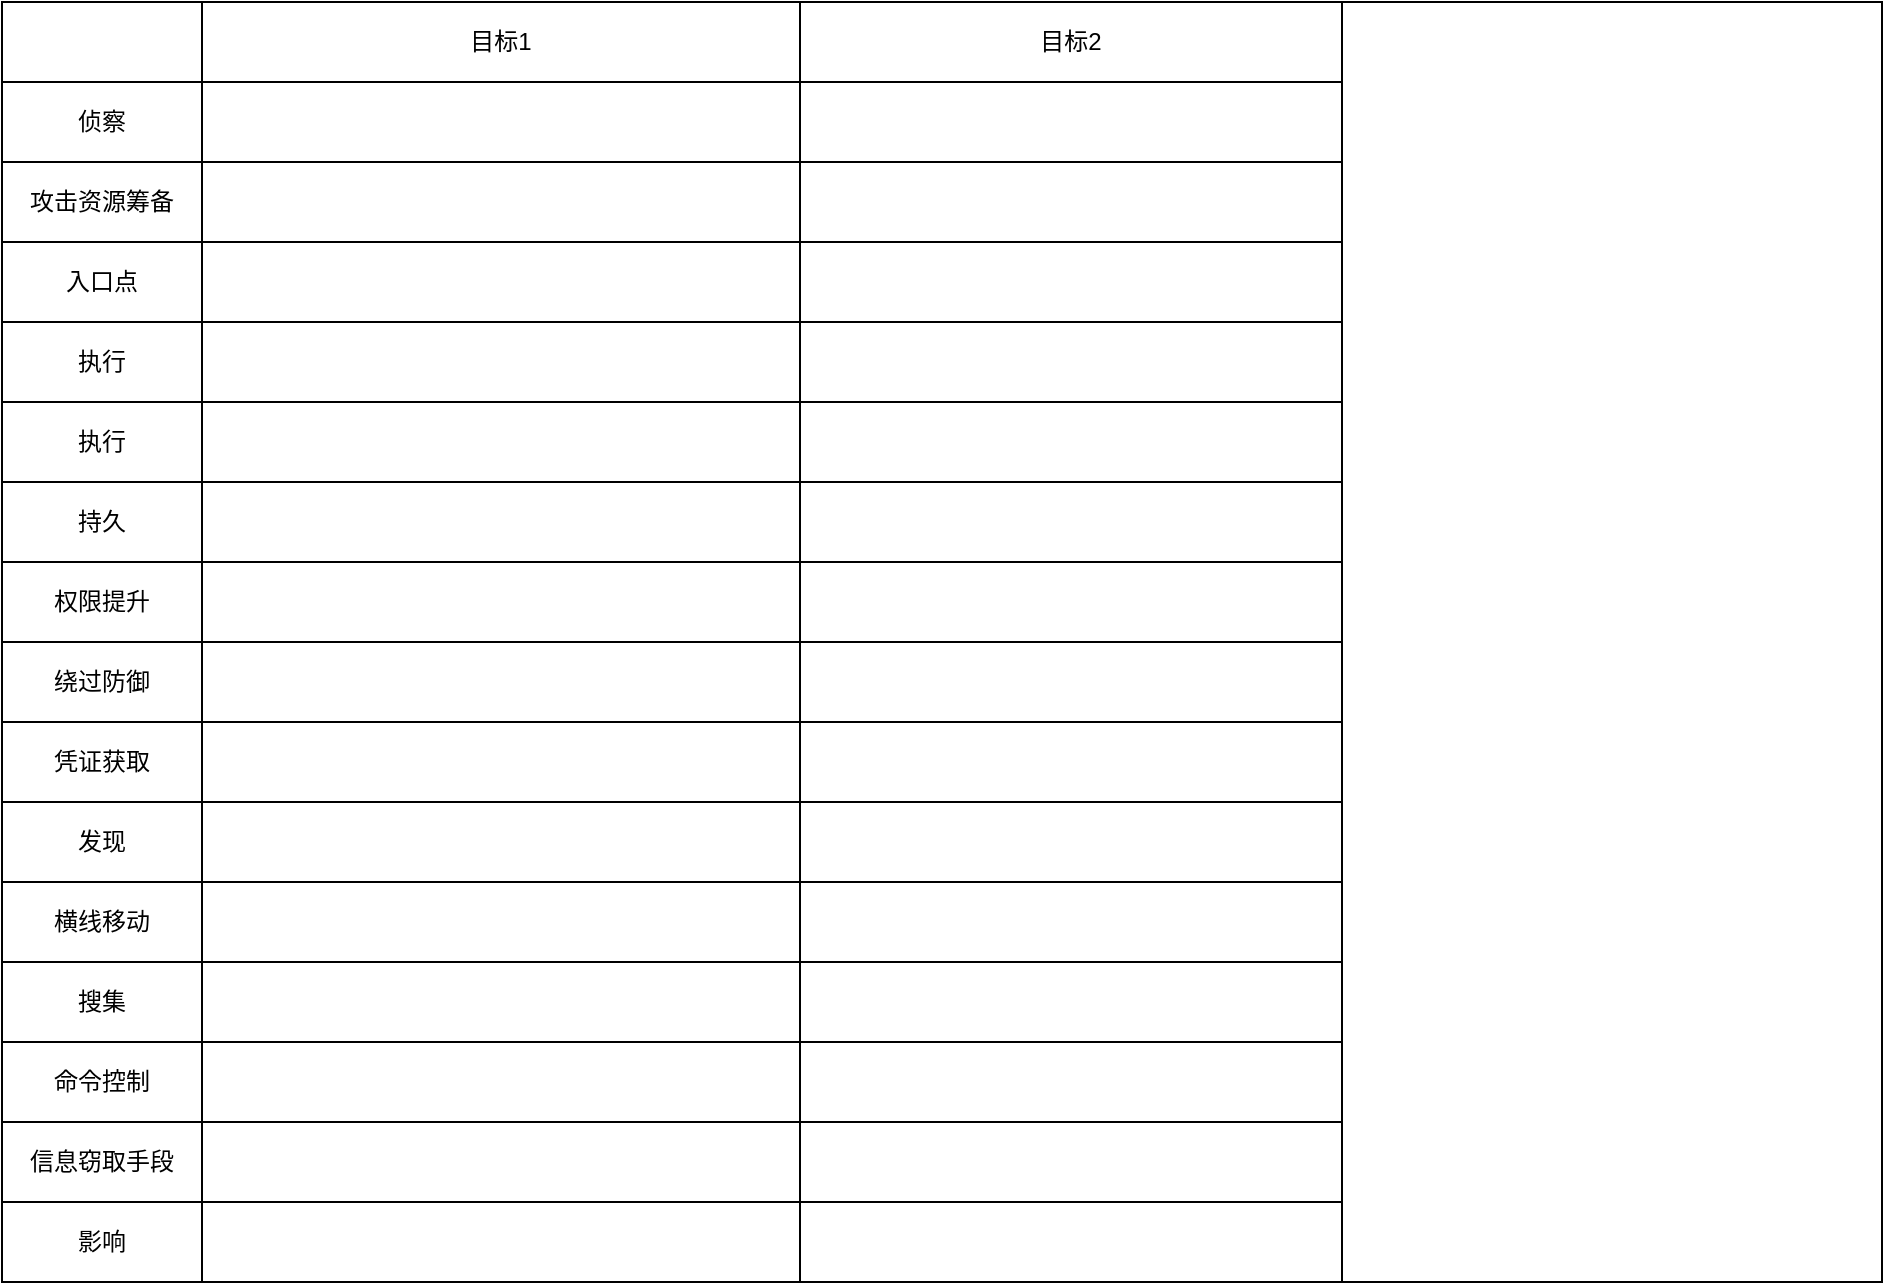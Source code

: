 <mxfile version="21.0.6" type="github">
  <diagram name="第 1 页" id="f9lIStY68VFxgaeeXOex">
    <mxGraphModel dx="1252" dy="1884" grid="1" gridSize="10" guides="1" tooltips="1" connect="1" arrows="1" fold="1" page="1" pageScale="1" pageWidth="827" pageHeight="1169" math="0" shadow="0">
      <root>
        <mxCell id="0" />
        <mxCell id="1" parent="0" />
        <mxCell id="gao_oj5QHQ_gCxG6J7-x-1" value="" style="rounded=0;whiteSpace=wrap;html=1;fontSize=17;" vertex="1" parent="1">
          <mxGeometry x="120" y="-510" width="940" height="640" as="geometry" />
        </mxCell>
        <mxCell id="gao_oj5QHQ_gCxG6J7-x-2" value="" style="shape=table;startSize=0;container=1;collapsible=0;childLayout=tableLayout;" vertex="1" parent="1">
          <mxGeometry x="120" y="-510" width="670" height="640" as="geometry" />
        </mxCell>
        <mxCell id="gao_oj5QHQ_gCxG6J7-x-3" value="" style="shape=tableRow;horizontal=0;startSize=0;swimlaneHead=0;swimlaneBody=0;strokeColor=inherit;top=0;left=0;bottom=0;right=0;collapsible=0;dropTarget=0;fillColor=none;points=[[0,0.5],[1,0.5]];portConstraint=eastwest;" vertex="1" parent="gao_oj5QHQ_gCxG6J7-x-2">
          <mxGeometry width="670" height="40" as="geometry" />
        </mxCell>
        <mxCell id="gao_oj5QHQ_gCxG6J7-x-4" value="" style="shape=partialRectangle;html=1;whiteSpace=wrap;connectable=0;strokeColor=inherit;overflow=hidden;fillColor=none;top=0;left=0;bottom=0;right=0;pointerEvents=1;" vertex="1" parent="gao_oj5QHQ_gCxG6J7-x-3">
          <mxGeometry width="100" height="40" as="geometry">
            <mxRectangle width="100" height="40" as="alternateBounds" />
          </mxGeometry>
        </mxCell>
        <mxCell id="gao_oj5QHQ_gCxG6J7-x-5" value="目标1" style="shape=partialRectangle;html=1;whiteSpace=wrap;connectable=0;strokeColor=inherit;overflow=hidden;fillColor=none;top=0;left=0;bottom=0;right=0;pointerEvents=1;" vertex="1" parent="gao_oj5QHQ_gCxG6J7-x-3">
          <mxGeometry x="100" width="299" height="40" as="geometry">
            <mxRectangle width="299" height="40" as="alternateBounds" />
          </mxGeometry>
        </mxCell>
        <mxCell id="gao_oj5QHQ_gCxG6J7-x-6" value="目标2" style="shape=partialRectangle;html=1;whiteSpace=wrap;connectable=0;strokeColor=inherit;overflow=hidden;fillColor=none;top=0;left=0;bottom=0;right=0;pointerEvents=1;" vertex="1" parent="gao_oj5QHQ_gCxG6J7-x-3">
          <mxGeometry x="399" width="271" height="40" as="geometry">
            <mxRectangle width="271" height="40" as="alternateBounds" />
          </mxGeometry>
        </mxCell>
        <mxCell id="gao_oj5QHQ_gCxG6J7-x-7" value="" style="shape=tableRow;horizontal=0;startSize=0;swimlaneHead=0;swimlaneBody=0;strokeColor=inherit;top=0;left=0;bottom=0;right=0;collapsible=0;dropTarget=0;fillColor=none;points=[[0,0.5],[1,0.5]];portConstraint=eastwest;" vertex="1" parent="gao_oj5QHQ_gCxG6J7-x-2">
          <mxGeometry y="40" width="670" height="40" as="geometry" />
        </mxCell>
        <mxCell id="gao_oj5QHQ_gCxG6J7-x-8" value="侦察" style="shape=partialRectangle;html=1;whiteSpace=wrap;connectable=0;strokeColor=inherit;overflow=hidden;fillColor=none;top=0;left=0;bottom=0;right=0;pointerEvents=1;" vertex="1" parent="gao_oj5QHQ_gCxG6J7-x-7">
          <mxGeometry width="100" height="40" as="geometry">
            <mxRectangle width="100" height="40" as="alternateBounds" />
          </mxGeometry>
        </mxCell>
        <mxCell id="gao_oj5QHQ_gCxG6J7-x-9" value="" style="shape=partialRectangle;html=1;whiteSpace=wrap;connectable=0;strokeColor=inherit;overflow=hidden;fillColor=none;top=0;left=0;bottom=0;right=0;pointerEvents=1;" vertex="1" parent="gao_oj5QHQ_gCxG6J7-x-7">
          <mxGeometry x="100" width="299" height="40" as="geometry">
            <mxRectangle width="299" height="40" as="alternateBounds" />
          </mxGeometry>
        </mxCell>
        <mxCell id="gao_oj5QHQ_gCxG6J7-x-10" value="" style="shape=partialRectangle;html=1;whiteSpace=wrap;connectable=0;strokeColor=inherit;overflow=hidden;fillColor=none;top=0;left=0;bottom=0;right=0;pointerEvents=1;" vertex="1" parent="gao_oj5QHQ_gCxG6J7-x-7">
          <mxGeometry x="399" width="271" height="40" as="geometry">
            <mxRectangle width="271" height="40" as="alternateBounds" />
          </mxGeometry>
        </mxCell>
        <mxCell id="gao_oj5QHQ_gCxG6J7-x-11" value="" style="shape=tableRow;horizontal=0;startSize=0;swimlaneHead=0;swimlaneBody=0;strokeColor=inherit;top=0;left=0;bottom=0;right=0;collapsible=0;dropTarget=0;fillColor=none;points=[[0,0.5],[1,0.5]];portConstraint=eastwest;" vertex="1" parent="gao_oj5QHQ_gCxG6J7-x-2">
          <mxGeometry y="80" width="670" height="40" as="geometry" />
        </mxCell>
        <mxCell id="gao_oj5QHQ_gCxG6J7-x-12" value="攻击资源筹备" style="shape=partialRectangle;html=1;whiteSpace=wrap;connectable=0;strokeColor=inherit;overflow=hidden;fillColor=none;top=0;left=0;bottom=0;right=0;pointerEvents=1;" vertex="1" parent="gao_oj5QHQ_gCxG6J7-x-11">
          <mxGeometry width="100" height="40" as="geometry">
            <mxRectangle width="100" height="40" as="alternateBounds" />
          </mxGeometry>
        </mxCell>
        <mxCell id="gao_oj5QHQ_gCxG6J7-x-13" value="" style="shape=partialRectangle;html=1;whiteSpace=wrap;connectable=0;strokeColor=inherit;overflow=hidden;fillColor=none;top=0;left=0;bottom=0;right=0;pointerEvents=1;" vertex="1" parent="gao_oj5QHQ_gCxG6J7-x-11">
          <mxGeometry x="100" width="299" height="40" as="geometry">
            <mxRectangle width="299" height="40" as="alternateBounds" />
          </mxGeometry>
        </mxCell>
        <mxCell id="gao_oj5QHQ_gCxG6J7-x-14" value="" style="shape=partialRectangle;html=1;whiteSpace=wrap;connectable=0;strokeColor=inherit;overflow=hidden;fillColor=none;top=0;left=0;bottom=0;right=0;pointerEvents=1;" vertex="1" parent="gao_oj5QHQ_gCxG6J7-x-11">
          <mxGeometry x="399" width="271" height="40" as="geometry">
            <mxRectangle width="271" height="40" as="alternateBounds" />
          </mxGeometry>
        </mxCell>
        <mxCell id="gao_oj5QHQ_gCxG6J7-x-15" value="" style="shape=tableRow;horizontal=0;startSize=0;swimlaneHead=0;swimlaneBody=0;strokeColor=inherit;top=0;left=0;bottom=0;right=0;collapsible=0;dropTarget=0;fillColor=none;points=[[0,0.5],[1,0.5]];portConstraint=eastwest;" vertex="1" parent="gao_oj5QHQ_gCxG6J7-x-2">
          <mxGeometry y="120" width="670" height="40" as="geometry" />
        </mxCell>
        <mxCell id="gao_oj5QHQ_gCxG6J7-x-16" value="入口点" style="shape=partialRectangle;html=1;whiteSpace=wrap;connectable=0;strokeColor=inherit;overflow=hidden;fillColor=none;top=0;left=0;bottom=0;right=0;pointerEvents=1;" vertex="1" parent="gao_oj5QHQ_gCxG6J7-x-15">
          <mxGeometry width="100" height="40" as="geometry">
            <mxRectangle width="100" height="40" as="alternateBounds" />
          </mxGeometry>
        </mxCell>
        <mxCell id="gao_oj5QHQ_gCxG6J7-x-17" value="" style="shape=partialRectangle;html=1;whiteSpace=wrap;connectable=0;strokeColor=inherit;overflow=hidden;fillColor=none;top=0;left=0;bottom=0;right=0;pointerEvents=1;" vertex="1" parent="gao_oj5QHQ_gCxG6J7-x-15">
          <mxGeometry x="100" width="299" height="40" as="geometry">
            <mxRectangle width="299" height="40" as="alternateBounds" />
          </mxGeometry>
        </mxCell>
        <mxCell id="gao_oj5QHQ_gCxG6J7-x-18" value="" style="shape=partialRectangle;html=1;whiteSpace=wrap;connectable=0;strokeColor=inherit;overflow=hidden;fillColor=none;top=0;left=0;bottom=0;right=0;pointerEvents=1;" vertex="1" parent="gao_oj5QHQ_gCxG6J7-x-15">
          <mxGeometry x="399" width="271" height="40" as="geometry">
            <mxRectangle width="271" height="40" as="alternateBounds" />
          </mxGeometry>
        </mxCell>
        <mxCell id="gao_oj5QHQ_gCxG6J7-x-19" value="" style="shape=tableRow;horizontal=0;startSize=0;swimlaneHead=0;swimlaneBody=0;strokeColor=inherit;top=0;left=0;bottom=0;right=0;collapsible=0;dropTarget=0;fillColor=none;points=[[0,0.5],[1,0.5]];portConstraint=eastwest;" vertex="1" parent="gao_oj5QHQ_gCxG6J7-x-2">
          <mxGeometry y="160" width="670" height="40" as="geometry" />
        </mxCell>
        <mxCell id="gao_oj5QHQ_gCxG6J7-x-20" value="执行" style="shape=partialRectangle;html=1;whiteSpace=wrap;connectable=0;strokeColor=inherit;overflow=hidden;fillColor=none;top=0;left=0;bottom=0;right=0;pointerEvents=1;" vertex="1" parent="gao_oj5QHQ_gCxG6J7-x-19">
          <mxGeometry width="100" height="40" as="geometry">
            <mxRectangle width="100" height="40" as="alternateBounds" />
          </mxGeometry>
        </mxCell>
        <mxCell id="gao_oj5QHQ_gCxG6J7-x-21" value="" style="shape=partialRectangle;html=1;whiteSpace=wrap;connectable=0;strokeColor=inherit;overflow=hidden;fillColor=none;top=0;left=0;bottom=0;right=0;pointerEvents=1;" vertex="1" parent="gao_oj5QHQ_gCxG6J7-x-19">
          <mxGeometry x="100" width="299" height="40" as="geometry">
            <mxRectangle width="299" height="40" as="alternateBounds" />
          </mxGeometry>
        </mxCell>
        <mxCell id="gao_oj5QHQ_gCxG6J7-x-22" value="" style="shape=partialRectangle;html=1;whiteSpace=wrap;connectable=0;strokeColor=inherit;overflow=hidden;fillColor=none;top=0;left=0;bottom=0;right=0;pointerEvents=1;" vertex="1" parent="gao_oj5QHQ_gCxG6J7-x-19">
          <mxGeometry x="399" width="271" height="40" as="geometry">
            <mxRectangle width="271" height="40" as="alternateBounds" />
          </mxGeometry>
        </mxCell>
        <mxCell id="gao_oj5QHQ_gCxG6J7-x-23" value="" style="shape=tableRow;horizontal=0;startSize=0;swimlaneHead=0;swimlaneBody=0;strokeColor=inherit;top=0;left=0;bottom=0;right=0;collapsible=0;dropTarget=0;fillColor=none;points=[[0,0.5],[1,0.5]];portConstraint=eastwest;" vertex="1" parent="gao_oj5QHQ_gCxG6J7-x-2">
          <mxGeometry y="200" width="670" height="40" as="geometry" />
        </mxCell>
        <mxCell id="gao_oj5QHQ_gCxG6J7-x-24" value="执行" style="shape=partialRectangle;html=1;whiteSpace=wrap;connectable=0;strokeColor=inherit;overflow=hidden;fillColor=none;top=0;left=0;bottom=0;right=0;pointerEvents=1;" vertex="1" parent="gao_oj5QHQ_gCxG6J7-x-23">
          <mxGeometry width="100" height="40" as="geometry">
            <mxRectangle width="100" height="40" as="alternateBounds" />
          </mxGeometry>
        </mxCell>
        <mxCell id="gao_oj5QHQ_gCxG6J7-x-25" value="" style="shape=partialRectangle;html=1;whiteSpace=wrap;connectable=0;strokeColor=inherit;overflow=hidden;fillColor=none;top=0;left=0;bottom=0;right=0;pointerEvents=1;" vertex="1" parent="gao_oj5QHQ_gCxG6J7-x-23">
          <mxGeometry x="100" width="299" height="40" as="geometry">
            <mxRectangle width="299" height="40" as="alternateBounds" />
          </mxGeometry>
        </mxCell>
        <mxCell id="gao_oj5QHQ_gCxG6J7-x-26" value="" style="shape=partialRectangle;html=1;whiteSpace=wrap;connectable=0;strokeColor=inherit;overflow=hidden;fillColor=none;top=0;left=0;bottom=0;right=0;pointerEvents=1;" vertex="1" parent="gao_oj5QHQ_gCxG6J7-x-23">
          <mxGeometry x="399" width="271" height="40" as="geometry">
            <mxRectangle width="271" height="40" as="alternateBounds" />
          </mxGeometry>
        </mxCell>
        <mxCell id="gao_oj5QHQ_gCxG6J7-x-27" value="" style="shape=tableRow;horizontal=0;startSize=0;swimlaneHead=0;swimlaneBody=0;strokeColor=inherit;top=0;left=0;bottom=0;right=0;collapsible=0;dropTarget=0;fillColor=none;points=[[0,0.5],[1,0.5]];portConstraint=eastwest;" vertex="1" parent="gao_oj5QHQ_gCxG6J7-x-2">
          <mxGeometry y="240" width="670" height="40" as="geometry" />
        </mxCell>
        <mxCell id="gao_oj5QHQ_gCxG6J7-x-28" value="持久" style="shape=partialRectangle;html=1;whiteSpace=wrap;connectable=0;strokeColor=inherit;overflow=hidden;fillColor=none;top=0;left=0;bottom=0;right=0;pointerEvents=1;" vertex="1" parent="gao_oj5QHQ_gCxG6J7-x-27">
          <mxGeometry width="100" height="40" as="geometry">
            <mxRectangle width="100" height="40" as="alternateBounds" />
          </mxGeometry>
        </mxCell>
        <mxCell id="gao_oj5QHQ_gCxG6J7-x-29" value="" style="shape=partialRectangle;html=1;whiteSpace=wrap;connectable=0;strokeColor=inherit;overflow=hidden;fillColor=none;top=0;left=0;bottom=0;right=0;pointerEvents=1;" vertex="1" parent="gao_oj5QHQ_gCxG6J7-x-27">
          <mxGeometry x="100" width="299" height="40" as="geometry">
            <mxRectangle width="299" height="40" as="alternateBounds" />
          </mxGeometry>
        </mxCell>
        <mxCell id="gao_oj5QHQ_gCxG6J7-x-30" value="" style="shape=partialRectangle;html=1;whiteSpace=wrap;connectable=0;strokeColor=inherit;overflow=hidden;fillColor=none;top=0;left=0;bottom=0;right=0;pointerEvents=1;" vertex="1" parent="gao_oj5QHQ_gCxG6J7-x-27">
          <mxGeometry x="399" width="271" height="40" as="geometry">
            <mxRectangle width="271" height="40" as="alternateBounds" />
          </mxGeometry>
        </mxCell>
        <mxCell id="gao_oj5QHQ_gCxG6J7-x-31" value="" style="shape=tableRow;horizontal=0;startSize=0;swimlaneHead=0;swimlaneBody=0;strokeColor=inherit;top=0;left=0;bottom=0;right=0;collapsible=0;dropTarget=0;fillColor=none;points=[[0,0.5],[1,0.5]];portConstraint=eastwest;" vertex="1" parent="gao_oj5QHQ_gCxG6J7-x-2">
          <mxGeometry y="280" width="670" height="40" as="geometry" />
        </mxCell>
        <mxCell id="gao_oj5QHQ_gCxG6J7-x-32" value="权限提升" style="shape=partialRectangle;html=1;whiteSpace=wrap;connectable=0;strokeColor=inherit;overflow=hidden;fillColor=none;top=0;left=0;bottom=0;right=0;pointerEvents=1;" vertex="1" parent="gao_oj5QHQ_gCxG6J7-x-31">
          <mxGeometry width="100" height="40" as="geometry">
            <mxRectangle width="100" height="40" as="alternateBounds" />
          </mxGeometry>
        </mxCell>
        <mxCell id="gao_oj5QHQ_gCxG6J7-x-33" value="" style="shape=partialRectangle;html=1;whiteSpace=wrap;connectable=0;strokeColor=inherit;overflow=hidden;fillColor=none;top=0;left=0;bottom=0;right=0;pointerEvents=1;" vertex="1" parent="gao_oj5QHQ_gCxG6J7-x-31">
          <mxGeometry x="100" width="299" height="40" as="geometry">
            <mxRectangle width="299" height="40" as="alternateBounds" />
          </mxGeometry>
        </mxCell>
        <mxCell id="gao_oj5QHQ_gCxG6J7-x-34" value="" style="shape=partialRectangle;html=1;whiteSpace=wrap;connectable=0;strokeColor=inherit;overflow=hidden;fillColor=none;top=0;left=0;bottom=0;right=0;pointerEvents=1;" vertex="1" parent="gao_oj5QHQ_gCxG6J7-x-31">
          <mxGeometry x="399" width="271" height="40" as="geometry">
            <mxRectangle width="271" height="40" as="alternateBounds" />
          </mxGeometry>
        </mxCell>
        <mxCell id="gao_oj5QHQ_gCxG6J7-x-35" value="" style="shape=tableRow;horizontal=0;startSize=0;swimlaneHead=0;swimlaneBody=0;strokeColor=inherit;top=0;left=0;bottom=0;right=0;collapsible=0;dropTarget=0;fillColor=none;points=[[0,0.5],[1,0.5]];portConstraint=eastwest;" vertex="1" parent="gao_oj5QHQ_gCxG6J7-x-2">
          <mxGeometry y="320" width="670" height="40" as="geometry" />
        </mxCell>
        <mxCell id="gao_oj5QHQ_gCxG6J7-x-36" value="绕过防御" style="shape=partialRectangle;html=1;whiteSpace=wrap;connectable=0;strokeColor=inherit;overflow=hidden;fillColor=none;top=0;left=0;bottom=0;right=0;pointerEvents=1;" vertex="1" parent="gao_oj5QHQ_gCxG6J7-x-35">
          <mxGeometry width="100" height="40" as="geometry">
            <mxRectangle width="100" height="40" as="alternateBounds" />
          </mxGeometry>
        </mxCell>
        <mxCell id="gao_oj5QHQ_gCxG6J7-x-37" value="" style="shape=partialRectangle;html=1;whiteSpace=wrap;connectable=0;strokeColor=inherit;overflow=hidden;fillColor=none;top=0;left=0;bottom=0;right=0;pointerEvents=1;" vertex="1" parent="gao_oj5QHQ_gCxG6J7-x-35">
          <mxGeometry x="100" width="299" height="40" as="geometry">
            <mxRectangle width="299" height="40" as="alternateBounds" />
          </mxGeometry>
        </mxCell>
        <mxCell id="gao_oj5QHQ_gCxG6J7-x-38" value="" style="shape=partialRectangle;html=1;whiteSpace=wrap;connectable=0;strokeColor=inherit;overflow=hidden;fillColor=none;top=0;left=0;bottom=0;right=0;pointerEvents=1;" vertex="1" parent="gao_oj5QHQ_gCxG6J7-x-35">
          <mxGeometry x="399" width="271" height="40" as="geometry">
            <mxRectangle width="271" height="40" as="alternateBounds" />
          </mxGeometry>
        </mxCell>
        <mxCell id="gao_oj5QHQ_gCxG6J7-x-39" value="" style="shape=tableRow;horizontal=0;startSize=0;swimlaneHead=0;swimlaneBody=0;strokeColor=inherit;top=0;left=0;bottom=0;right=0;collapsible=0;dropTarget=0;fillColor=none;points=[[0,0.5],[1,0.5]];portConstraint=eastwest;" vertex="1" parent="gao_oj5QHQ_gCxG6J7-x-2">
          <mxGeometry y="360" width="670" height="40" as="geometry" />
        </mxCell>
        <mxCell id="gao_oj5QHQ_gCxG6J7-x-40" value="凭证获取" style="shape=partialRectangle;html=1;whiteSpace=wrap;connectable=0;strokeColor=inherit;overflow=hidden;fillColor=none;top=0;left=0;bottom=0;right=0;pointerEvents=1;" vertex="1" parent="gao_oj5QHQ_gCxG6J7-x-39">
          <mxGeometry width="100" height="40" as="geometry">
            <mxRectangle width="100" height="40" as="alternateBounds" />
          </mxGeometry>
        </mxCell>
        <mxCell id="gao_oj5QHQ_gCxG6J7-x-41" value="" style="shape=partialRectangle;html=1;whiteSpace=wrap;connectable=0;strokeColor=inherit;overflow=hidden;fillColor=none;top=0;left=0;bottom=0;right=0;pointerEvents=1;" vertex="1" parent="gao_oj5QHQ_gCxG6J7-x-39">
          <mxGeometry x="100" width="299" height="40" as="geometry">
            <mxRectangle width="299" height="40" as="alternateBounds" />
          </mxGeometry>
        </mxCell>
        <mxCell id="gao_oj5QHQ_gCxG6J7-x-42" value="" style="shape=partialRectangle;html=1;whiteSpace=wrap;connectable=0;strokeColor=inherit;overflow=hidden;fillColor=none;top=0;left=0;bottom=0;right=0;pointerEvents=1;" vertex="1" parent="gao_oj5QHQ_gCxG6J7-x-39">
          <mxGeometry x="399" width="271" height="40" as="geometry">
            <mxRectangle width="271" height="40" as="alternateBounds" />
          </mxGeometry>
        </mxCell>
        <mxCell id="gao_oj5QHQ_gCxG6J7-x-43" value="" style="shape=tableRow;horizontal=0;startSize=0;swimlaneHead=0;swimlaneBody=0;strokeColor=inherit;top=0;left=0;bottom=0;right=0;collapsible=0;dropTarget=0;fillColor=none;points=[[0,0.5],[1,0.5]];portConstraint=eastwest;" vertex="1" parent="gao_oj5QHQ_gCxG6J7-x-2">
          <mxGeometry y="400" width="670" height="40" as="geometry" />
        </mxCell>
        <mxCell id="gao_oj5QHQ_gCxG6J7-x-44" value="发现" style="shape=partialRectangle;html=1;whiteSpace=wrap;connectable=0;strokeColor=inherit;overflow=hidden;fillColor=none;top=0;left=0;bottom=0;right=0;pointerEvents=1;" vertex="1" parent="gao_oj5QHQ_gCxG6J7-x-43">
          <mxGeometry width="100" height="40" as="geometry">
            <mxRectangle width="100" height="40" as="alternateBounds" />
          </mxGeometry>
        </mxCell>
        <mxCell id="gao_oj5QHQ_gCxG6J7-x-45" value="" style="shape=partialRectangle;html=1;whiteSpace=wrap;connectable=0;strokeColor=inherit;overflow=hidden;fillColor=none;top=0;left=0;bottom=0;right=0;pointerEvents=1;" vertex="1" parent="gao_oj5QHQ_gCxG6J7-x-43">
          <mxGeometry x="100" width="299" height="40" as="geometry">
            <mxRectangle width="299" height="40" as="alternateBounds" />
          </mxGeometry>
        </mxCell>
        <mxCell id="gao_oj5QHQ_gCxG6J7-x-46" value="" style="shape=partialRectangle;html=1;whiteSpace=wrap;connectable=0;strokeColor=inherit;overflow=hidden;fillColor=none;top=0;left=0;bottom=0;right=0;pointerEvents=1;" vertex="1" parent="gao_oj5QHQ_gCxG6J7-x-43">
          <mxGeometry x="399" width="271" height="40" as="geometry">
            <mxRectangle width="271" height="40" as="alternateBounds" />
          </mxGeometry>
        </mxCell>
        <mxCell id="gao_oj5QHQ_gCxG6J7-x-47" value="" style="shape=tableRow;horizontal=0;startSize=0;swimlaneHead=0;swimlaneBody=0;strokeColor=inherit;top=0;left=0;bottom=0;right=0;collapsible=0;dropTarget=0;fillColor=none;points=[[0,0.5],[1,0.5]];portConstraint=eastwest;" vertex="1" parent="gao_oj5QHQ_gCxG6J7-x-2">
          <mxGeometry y="440" width="670" height="40" as="geometry" />
        </mxCell>
        <mxCell id="gao_oj5QHQ_gCxG6J7-x-48" value="横线移动" style="shape=partialRectangle;html=1;whiteSpace=wrap;connectable=0;strokeColor=inherit;overflow=hidden;fillColor=none;top=0;left=0;bottom=0;right=0;pointerEvents=1;" vertex="1" parent="gao_oj5QHQ_gCxG6J7-x-47">
          <mxGeometry width="100" height="40" as="geometry">
            <mxRectangle width="100" height="40" as="alternateBounds" />
          </mxGeometry>
        </mxCell>
        <mxCell id="gao_oj5QHQ_gCxG6J7-x-49" value="" style="shape=partialRectangle;html=1;whiteSpace=wrap;connectable=0;strokeColor=inherit;overflow=hidden;fillColor=none;top=0;left=0;bottom=0;right=0;pointerEvents=1;" vertex="1" parent="gao_oj5QHQ_gCxG6J7-x-47">
          <mxGeometry x="100" width="299" height="40" as="geometry">
            <mxRectangle width="299" height="40" as="alternateBounds" />
          </mxGeometry>
        </mxCell>
        <mxCell id="gao_oj5QHQ_gCxG6J7-x-50" value="" style="shape=partialRectangle;html=1;whiteSpace=wrap;connectable=0;strokeColor=inherit;overflow=hidden;fillColor=none;top=0;left=0;bottom=0;right=0;pointerEvents=1;" vertex="1" parent="gao_oj5QHQ_gCxG6J7-x-47">
          <mxGeometry x="399" width="271" height="40" as="geometry">
            <mxRectangle width="271" height="40" as="alternateBounds" />
          </mxGeometry>
        </mxCell>
        <mxCell id="gao_oj5QHQ_gCxG6J7-x-51" value="" style="shape=tableRow;horizontal=0;startSize=0;swimlaneHead=0;swimlaneBody=0;strokeColor=inherit;top=0;left=0;bottom=0;right=0;collapsible=0;dropTarget=0;fillColor=none;points=[[0,0.5],[1,0.5]];portConstraint=eastwest;" vertex="1" parent="gao_oj5QHQ_gCxG6J7-x-2">
          <mxGeometry y="480" width="670" height="40" as="geometry" />
        </mxCell>
        <mxCell id="gao_oj5QHQ_gCxG6J7-x-52" value="搜集" style="shape=partialRectangle;html=1;whiteSpace=wrap;connectable=0;strokeColor=inherit;overflow=hidden;fillColor=none;top=0;left=0;bottom=0;right=0;pointerEvents=1;" vertex="1" parent="gao_oj5QHQ_gCxG6J7-x-51">
          <mxGeometry width="100" height="40" as="geometry">
            <mxRectangle width="100" height="40" as="alternateBounds" />
          </mxGeometry>
        </mxCell>
        <mxCell id="gao_oj5QHQ_gCxG6J7-x-53" value="" style="shape=partialRectangle;html=1;whiteSpace=wrap;connectable=0;strokeColor=inherit;overflow=hidden;fillColor=none;top=0;left=0;bottom=0;right=0;pointerEvents=1;" vertex="1" parent="gao_oj5QHQ_gCxG6J7-x-51">
          <mxGeometry x="100" width="299" height="40" as="geometry">
            <mxRectangle width="299" height="40" as="alternateBounds" />
          </mxGeometry>
        </mxCell>
        <mxCell id="gao_oj5QHQ_gCxG6J7-x-54" value="" style="shape=partialRectangle;html=1;whiteSpace=wrap;connectable=0;strokeColor=inherit;overflow=hidden;fillColor=none;top=0;left=0;bottom=0;right=0;pointerEvents=1;" vertex="1" parent="gao_oj5QHQ_gCxG6J7-x-51">
          <mxGeometry x="399" width="271" height="40" as="geometry">
            <mxRectangle width="271" height="40" as="alternateBounds" />
          </mxGeometry>
        </mxCell>
        <mxCell id="gao_oj5QHQ_gCxG6J7-x-55" value="" style="shape=tableRow;horizontal=0;startSize=0;swimlaneHead=0;swimlaneBody=0;strokeColor=inherit;top=0;left=0;bottom=0;right=0;collapsible=0;dropTarget=0;fillColor=none;points=[[0,0.5],[1,0.5]];portConstraint=eastwest;" vertex="1" parent="gao_oj5QHQ_gCxG6J7-x-2">
          <mxGeometry y="520" width="670" height="40" as="geometry" />
        </mxCell>
        <mxCell id="gao_oj5QHQ_gCxG6J7-x-56" value="命令控制" style="shape=partialRectangle;html=1;whiteSpace=wrap;connectable=0;strokeColor=inherit;overflow=hidden;fillColor=none;top=0;left=0;bottom=0;right=0;pointerEvents=1;" vertex="1" parent="gao_oj5QHQ_gCxG6J7-x-55">
          <mxGeometry width="100" height="40" as="geometry">
            <mxRectangle width="100" height="40" as="alternateBounds" />
          </mxGeometry>
        </mxCell>
        <mxCell id="gao_oj5QHQ_gCxG6J7-x-57" value="" style="shape=partialRectangle;html=1;whiteSpace=wrap;connectable=0;strokeColor=inherit;overflow=hidden;fillColor=none;top=0;left=0;bottom=0;right=0;pointerEvents=1;" vertex="1" parent="gao_oj5QHQ_gCxG6J7-x-55">
          <mxGeometry x="100" width="299" height="40" as="geometry">
            <mxRectangle width="299" height="40" as="alternateBounds" />
          </mxGeometry>
        </mxCell>
        <mxCell id="gao_oj5QHQ_gCxG6J7-x-58" value="" style="shape=partialRectangle;html=1;whiteSpace=wrap;connectable=0;strokeColor=inherit;overflow=hidden;fillColor=none;top=0;left=0;bottom=0;right=0;pointerEvents=1;" vertex="1" parent="gao_oj5QHQ_gCxG6J7-x-55">
          <mxGeometry x="399" width="271" height="40" as="geometry">
            <mxRectangle width="271" height="40" as="alternateBounds" />
          </mxGeometry>
        </mxCell>
        <mxCell id="gao_oj5QHQ_gCxG6J7-x-59" value="" style="shape=tableRow;horizontal=0;startSize=0;swimlaneHead=0;swimlaneBody=0;strokeColor=inherit;top=0;left=0;bottom=0;right=0;collapsible=0;dropTarget=0;fillColor=none;points=[[0,0.5],[1,0.5]];portConstraint=eastwest;" vertex="1" parent="gao_oj5QHQ_gCxG6J7-x-2">
          <mxGeometry y="560" width="670" height="40" as="geometry" />
        </mxCell>
        <mxCell id="gao_oj5QHQ_gCxG6J7-x-60" value="信息窃取手段" style="shape=partialRectangle;html=1;whiteSpace=wrap;connectable=0;strokeColor=inherit;overflow=hidden;fillColor=none;top=0;left=0;bottom=0;right=0;pointerEvents=1;" vertex="1" parent="gao_oj5QHQ_gCxG6J7-x-59">
          <mxGeometry width="100" height="40" as="geometry">
            <mxRectangle width="100" height="40" as="alternateBounds" />
          </mxGeometry>
        </mxCell>
        <mxCell id="gao_oj5QHQ_gCxG6J7-x-61" value="" style="shape=partialRectangle;html=1;whiteSpace=wrap;connectable=0;strokeColor=inherit;overflow=hidden;fillColor=none;top=0;left=0;bottom=0;right=0;pointerEvents=1;" vertex="1" parent="gao_oj5QHQ_gCxG6J7-x-59">
          <mxGeometry x="100" width="299" height="40" as="geometry">
            <mxRectangle width="299" height="40" as="alternateBounds" />
          </mxGeometry>
        </mxCell>
        <mxCell id="gao_oj5QHQ_gCxG6J7-x-62" value="" style="shape=partialRectangle;html=1;whiteSpace=wrap;connectable=0;strokeColor=inherit;overflow=hidden;fillColor=none;top=0;left=0;bottom=0;right=0;pointerEvents=1;" vertex="1" parent="gao_oj5QHQ_gCxG6J7-x-59">
          <mxGeometry x="399" width="271" height="40" as="geometry">
            <mxRectangle width="271" height="40" as="alternateBounds" />
          </mxGeometry>
        </mxCell>
        <mxCell id="gao_oj5QHQ_gCxG6J7-x-63" value="" style="shape=tableRow;horizontal=0;startSize=0;swimlaneHead=0;swimlaneBody=0;strokeColor=inherit;top=0;left=0;bottom=0;right=0;collapsible=0;dropTarget=0;fillColor=none;points=[[0,0.5],[1,0.5]];portConstraint=eastwest;" vertex="1" parent="gao_oj5QHQ_gCxG6J7-x-2">
          <mxGeometry y="600" width="670" height="40" as="geometry" />
        </mxCell>
        <mxCell id="gao_oj5QHQ_gCxG6J7-x-64" value="影响" style="shape=partialRectangle;html=1;whiteSpace=wrap;connectable=0;strokeColor=inherit;overflow=hidden;fillColor=none;top=0;left=0;bottom=0;right=0;pointerEvents=1;" vertex="1" parent="gao_oj5QHQ_gCxG6J7-x-63">
          <mxGeometry width="100" height="40" as="geometry">
            <mxRectangle width="100" height="40" as="alternateBounds" />
          </mxGeometry>
        </mxCell>
        <mxCell id="gao_oj5QHQ_gCxG6J7-x-65" value="" style="shape=partialRectangle;html=1;whiteSpace=wrap;connectable=0;strokeColor=inherit;overflow=hidden;fillColor=none;top=0;left=0;bottom=0;right=0;pointerEvents=1;" vertex="1" parent="gao_oj5QHQ_gCxG6J7-x-63">
          <mxGeometry x="100" width="299" height="40" as="geometry">
            <mxRectangle width="299" height="40" as="alternateBounds" />
          </mxGeometry>
        </mxCell>
        <mxCell id="gao_oj5QHQ_gCxG6J7-x-66" value="" style="shape=partialRectangle;html=1;whiteSpace=wrap;connectable=0;strokeColor=inherit;overflow=hidden;fillColor=none;top=0;left=0;bottom=0;right=0;pointerEvents=1;" vertex="1" parent="gao_oj5QHQ_gCxG6J7-x-63">
          <mxGeometry x="399" width="271" height="40" as="geometry">
            <mxRectangle width="271" height="40" as="alternateBounds" />
          </mxGeometry>
        </mxCell>
      </root>
    </mxGraphModel>
  </diagram>
</mxfile>
